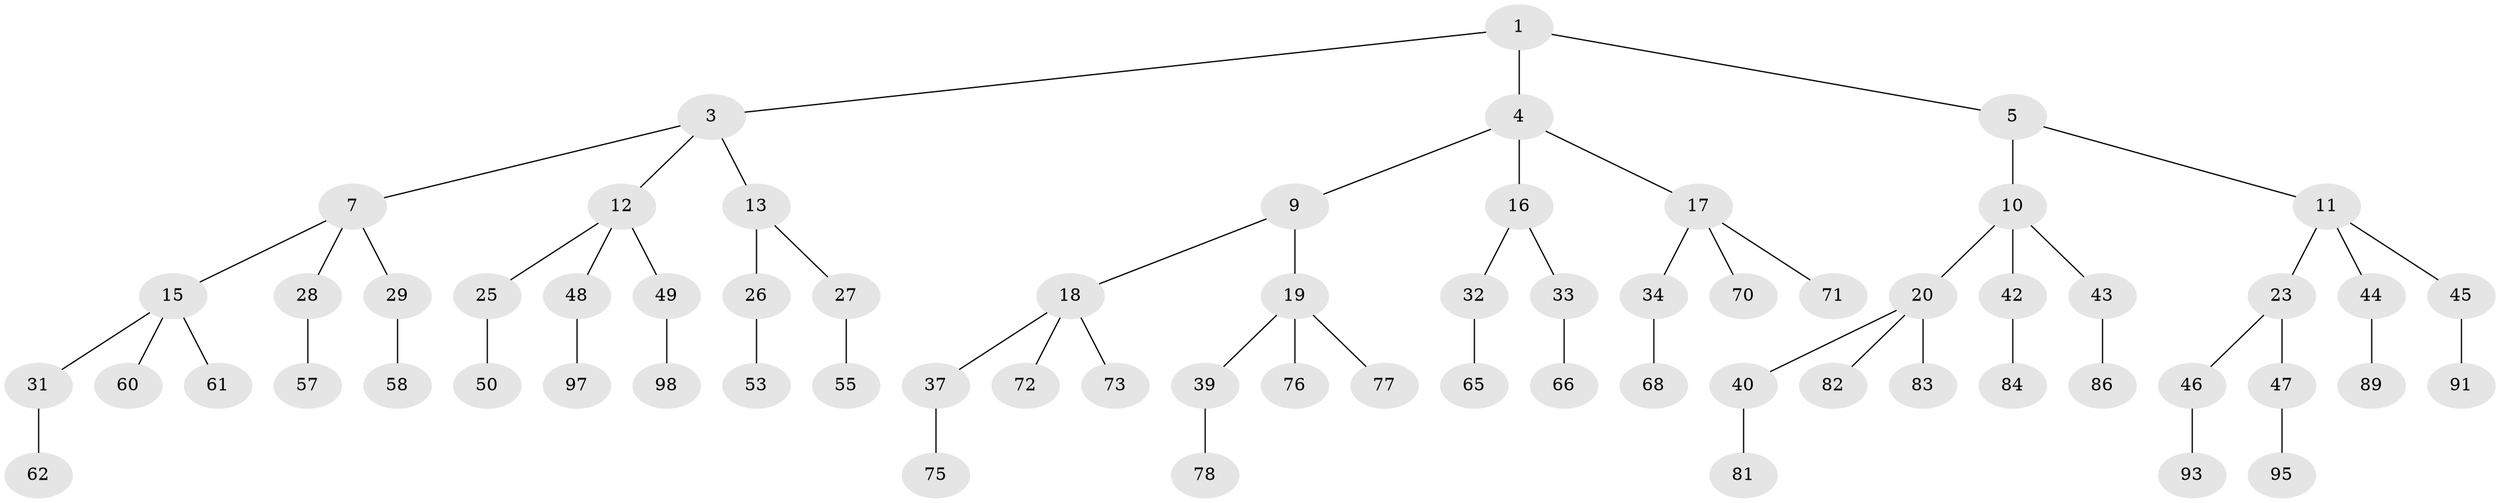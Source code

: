 // original degree distribution, {2: 0.02, 3: 0.48, 1: 0.5}
// Generated by graph-tools (version 1.1) at 2025/11/02/21/25 10:11:11]
// undirected, 67 vertices, 66 edges
graph export_dot {
graph [start="1"]
  node [color=gray90,style=filled];
  1 [super="+2"];
  3 [latent=1,super="+6"];
  4 [latent=0.5,super="+8"];
  5 [latent=0.5];
  7 [latent=0.5,super="+14"];
  9 [latent=0.333333];
  10 [latent=0.333333,super="+21"];
  11 [latent=0.333333,super="+22"];
  12 [latent=0.333333,super="+24"];
  13 [latent=0.333333];
  15 [latent=0.333333,super="+30"];
  16 [latent=0.25];
  17 [latent=0.25,super="+35"];
  18 [latent=0.25,super="+36"];
  19 [latent=0.25,super="+38"];
  20 [latent=0.25,super="+41"];
  23 [latent=0.25];
  25 [latent=0.25,super="+51"];
  26 [latent=0.25,super="+52"];
  27 [latent=0.25,super="+54"];
  28 [latent=0.25,super="+56"];
  29 [latent=0.25,super="+59"];
  31 [latent=0.25,super="+63"];
  32 [latent=0.2,super="+64"];
  33 [latent=0.2,super="+67"];
  34 [latent=0.2,super="+69"];
  37 [latent=0.2,super="+74"];
  39 [latent=0.2,super="+79"];
  40 [latent=0.2,super="+80"];
  42 [latent=0.2,super="+85"];
  43 [latent=0.2,super="+87"];
  44 [latent=0.2,super="+88"];
  45 [latent=0.2,super="+90"];
  46 [latent=0.2,super="+92"];
  47 [latent=0.2,super="+94"];
  48 [latent=0.2,super="+96"];
  49 [latent=0.2,super="+99"];
  50 [latent=0.2,super="+100"];
  53 [latent=0.2];
  55 [latent=0.2];
  57 [latent=0.2];
  58 [latent=0.2];
  60 [latent=0.2];
  61 [latent=0.2];
  62 [latent=0.2];
  65 [latent=0.166667];
  66 [latent=0.166667];
  68 [latent=0.166667];
  70 [latent=0.166667];
  71 [latent=0.166667];
  72 [latent=0.166667];
  73 [latent=0.166667];
  75 [latent=0.166667];
  76 [latent=0.166667];
  77 [latent=0.166667];
  78 [latent=0.166667];
  81 [latent=0.166667];
  82 [latent=0.166667];
  83 [latent=0.166667];
  84 [latent=0.166667];
  86 [latent=0.166667];
  89 [latent=0.166667];
  91 [latent=0.166667];
  93 [latent=0.166667];
  95 [latent=0.166667];
  97 [latent=0.166667];
  98 [latent=0.166667];
  1 -- 3;
  1 -- 4;
  1 -- 5;
  3 -- 7;
  3 -- 12;
  3 -- 13;
  4 -- 9;
  4 -- 16;
  4 -- 17;
  5 -- 10;
  5 -- 11;
  7 -- 15;
  7 -- 28;
  7 -- 29;
  9 -- 18;
  9 -- 19;
  10 -- 20;
  10 -- 43;
  10 -- 42;
  11 -- 23;
  11 -- 44;
  11 -- 45;
  12 -- 25;
  12 -- 48;
  12 -- 49;
  13 -- 26;
  13 -- 27;
  15 -- 31;
  15 -- 60;
  15 -- 61;
  16 -- 32;
  16 -- 33;
  17 -- 34;
  17 -- 70;
  17 -- 71;
  18 -- 37;
  18 -- 72;
  18 -- 73;
  19 -- 39;
  19 -- 76;
  19 -- 77;
  20 -- 40;
  20 -- 82;
  20 -- 83;
  23 -- 46;
  23 -- 47;
  25 -- 50;
  26 -- 53;
  27 -- 55;
  28 -- 57;
  29 -- 58;
  31 -- 62;
  32 -- 65;
  33 -- 66;
  34 -- 68;
  37 -- 75;
  39 -- 78;
  40 -- 81;
  42 -- 84;
  43 -- 86;
  44 -- 89;
  45 -- 91;
  46 -- 93;
  47 -- 95;
  48 -- 97;
  49 -- 98;
}
